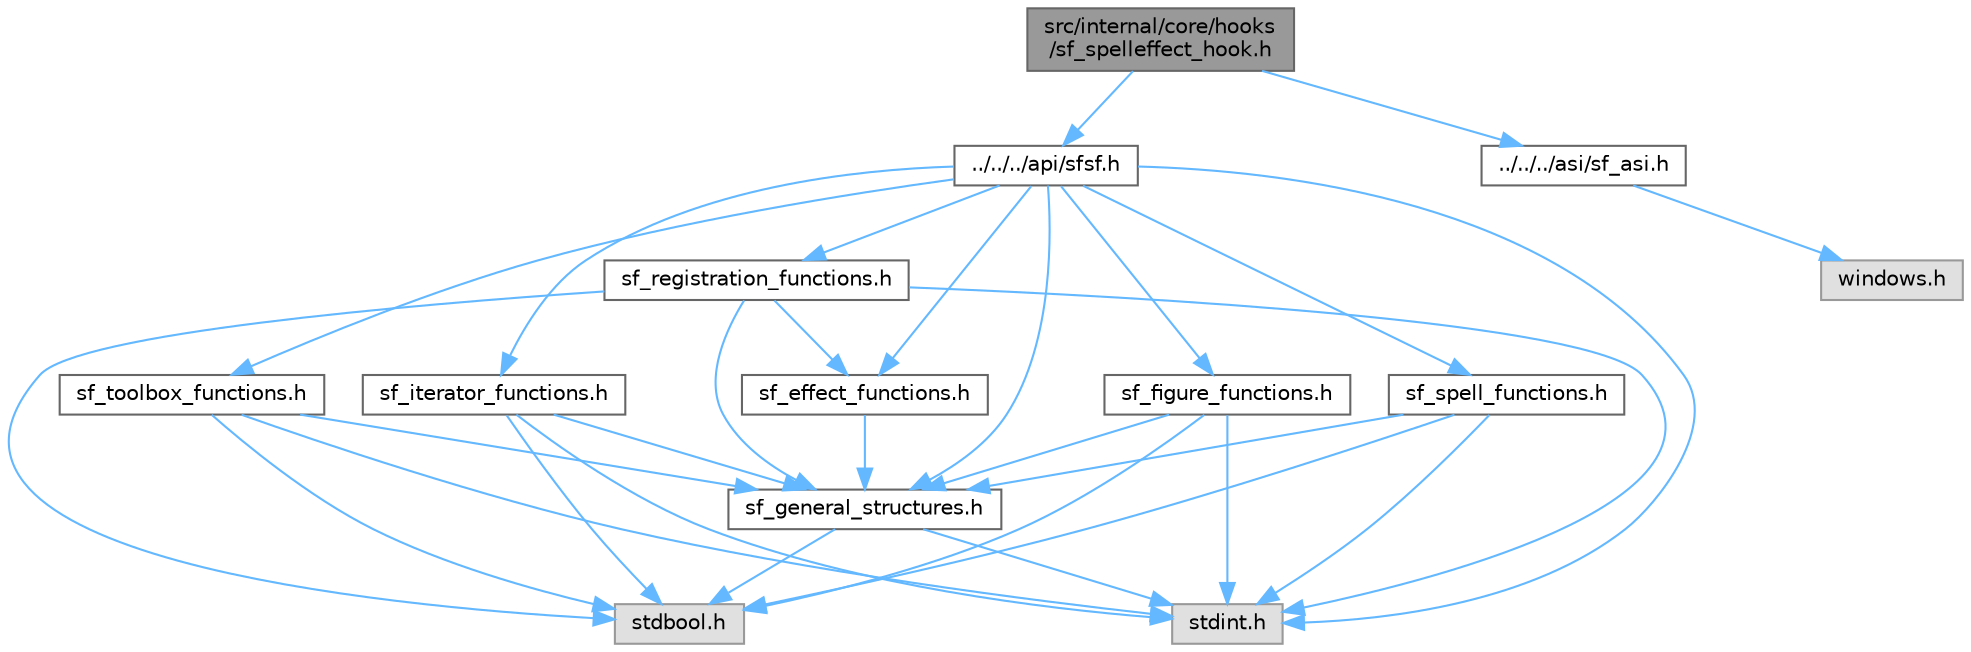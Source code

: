 digraph "src/internal/core/hooks/sf_spelleffect_hook.h"
{
 // LATEX_PDF_SIZE
  bgcolor="transparent";
  edge [fontname=Helvetica,fontsize=10,labelfontname=Helvetica,labelfontsize=10];
  node [fontname=Helvetica,fontsize=10,shape=box,height=0.2,width=0.4];
  Node1 [id="Node000001",label="src/internal/core/hooks\l/sf_spelleffect_hook.h",height=0.2,width=0.4,color="gray40", fillcolor="grey60", style="filled", fontcolor="black",tooltip=" "];
  Node1 -> Node2 [id="edge1_Node000001_Node000002",color="steelblue1",style="solid",tooltip=" "];
  Node2 [id="Node000002",label="../../../api/sfsf.h",height=0.2,width=0.4,color="grey40", fillcolor="white", style="filled",URL="$sfsf_8h.html",tooltip=" "];
  Node2 -> Node3 [id="edge2_Node000002_Node000003",color="steelblue1",style="solid",tooltip=" "];
  Node3 [id="Node000003",label="sf_general_structures.h",height=0.2,width=0.4,color="grey40", fillcolor="white", style="filled",URL="$sf__general__structures_8h.html",tooltip=" "];
  Node3 -> Node4 [id="edge3_Node000003_Node000004",color="steelblue1",style="solid",tooltip=" "];
  Node4 [id="Node000004",label="stdint.h",height=0.2,width=0.4,color="grey60", fillcolor="#E0E0E0", style="filled",tooltip=" "];
  Node3 -> Node5 [id="edge4_Node000003_Node000005",color="steelblue1",style="solid",tooltip=" "];
  Node5 [id="Node000005",label="stdbool.h",height=0.2,width=0.4,color="grey60", fillcolor="#E0E0E0", style="filled",tooltip=" "];
  Node2 -> Node6 [id="edge5_Node000002_Node000006",color="steelblue1",style="solid",tooltip=" "];
  Node6 [id="Node000006",label="sf_figure_functions.h",height=0.2,width=0.4,color="grey40", fillcolor="white", style="filled",URL="$sf__figure__functions_8h.html",tooltip=" "];
  Node6 -> Node4 [id="edge6_Node000006_Node000004",color="steelblue1",style="solid",tooltip=" "];
  Node6 -> Node5 [id="edge7_Node000006_Node000005",color="steelblue1",style="solid",tooltip=" "];
  Node6 -> Node3 [id="edge8_Node000006_Node000003",color="steelblue1",style="solid",tooltip=" "];
  Node2 -> Node7 [id="edge9_Node000002_Node000007",color="steelblue1",style="solid",tooltip=" "];
  Node7 [id="Node000007",label="sf_iterator_functions.h",height=0.2,width=0.4,color="grey40", fillcolor="white", style="filled",URL="$sf__iterator__functions_8h.html",tooltip=" "];
  Node7 -> Node4 [id="edge10_Node000007_Node000004",color="steelblue1",style="solid",tooltip=" "];
  Node7 -> Node5 [id="edge11_Node000007_Node000005",color="steelblue1",style="solid",tooltip=" "];
  Node7 -> Node3 [id="edge12_Node000007_Node000003",color="steelblue1",style="solid",tooltip=" "];
  Node2 -> Node8 [id="edge13_Node000002_Node000008",color="steelblue1",style="solid",tooltip=" "];
  Node8 [id="Node000008",label="sf_spell_functions.h",height=0.2,width=0.4,color="grey40", fillcolor="white", style="filled",URL="$sf__spell__functions_8h.html",tooltip=" "];
  Node8 -> Node4 [id="edge14_Node000008_Node000004",color="steelblue1",style="solid",tooltip=" "];
  Node8 -> Node5 [id="edge15_Node000008_Node000005",color="steelblue1",style="solid",tooltip=" "];
  Node8 -> Node3 [id="edge16_Node000008_Node000003",color="steelblue1",style="solid",tooltip=" "];
  Node2 -> Node9 [id="edge17_Node000002_Node000009",color="steelblue1",style="solid",tooltip=" "];
  Node9 [id="Node000009",label="sf_effect_functions.h",height=0.2,width=0.4,color="grey40", fillcolor="white", style="filled",URL="$sf__effect__functions_8h.html",tooltip=" "];
  Node9 -> Node3 [id="edge18_Node000009_Node000003",color="steelblue1",style="solid",tooltip=" "];
  Node2 -> Node10 [id="edge19_Node000002_Node000010",color="steelblue1",style="solid",tooltip=" "];
  Node10 [id="Node000010",label="sf_toolbox_functions.h",height=0.2,width=0.4,color="grey40", fillcolor="white", style="filled",URL="$sf__toolbox__functions_8h.html",tooltip=" "];
  Node10 -> Node4 [id="edge20_Node000010_Node000004",color="steelblue1",style="solid",tooltip=" "];
  Node10 -> Node5 [id="edge21_Node000010_Node000005",color="steelblue1",style="solid",tooltip=" "];
  Node10 -> Node3 [id="edge22_Node000010_Node000003",color="steelblue1",style="solid",tooltip=" "];
  Node2 -> Node11 [id="edge23_Node000002_Node000011",color="steelblue1",style="solid",tooltip=" "];
  Node11 [id="Node000011",label="sf_registration_functions.h",height=0.2,width=0.4,color="grey40", fillcolor="white", style="filled",URL="$sf__registration__functions_8h.html",tooltip=" "];
  Node11 -> Node4 [id="edge24_Node000011_Node000004",color="steelblue1",style="solid",tooltip=" "];
  Node11 -> Node5 [id="edge25_Node000011_Node000005",color="steelblue1",style="solid",tooltip=" "];
  Node11 -> Node3 [id="edge26_Node000011_Node000003",color="steelblue1",style="solid",tooltip=" "];
  Node11 -> Node9 [id="edge27_Node000011_Node000009",color="steelblue1",style="solid",tooltip=" "];
  Node2 -> Node4 [id="edge28_Node000002_Node000004",color="steelblue1",style="solid",tooltip=" "];
  Node1 -> Node12 [id="edge29_Node000001_Node000012",color="steelblue1",style="solid",tooltip=" "];
  Node12 [id="Node000012",label="../../../asi/sf_asi.h",height=0.2,width=0.4,color="grey40", fillcolor="white", style="filled",URL="$sf__asi_8h.html",tooltip=" "];
  Node12 -> Node13 [id="edge30_Node000012_Node000013",color="steelblue1",style="solid",tooltip=" "];
  Node13 [id="Node000013",label="windows.h",height=0.2,width=0.4,color="grey60", fillcolor="#E0E0E0", style="filled",tooltip=" "];
}
